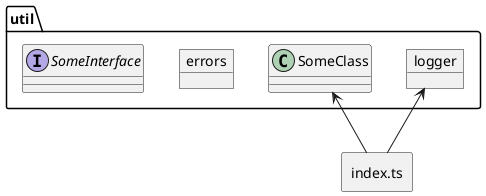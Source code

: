 @startuml
    rectangle "index.ts" as index_ts_6269cc92 {
    }
    folder "util" as util_24c07134 {
      object "errors" as errors_9c0c198c {
      }
      object "logger" as logger_15d2abb3 {
      }
      class "SomeClass" as some_class_7f27bf30 {
      }
      interface "SomeInterface" as some_interface_d80ef49b {
      }
      
    }
  index_ts_6269cc92 -up-> some_class_7f27bf30
  index_ts_6269cc92 -up-> logger_15d2abb3
  
  
  
  
@enduml
